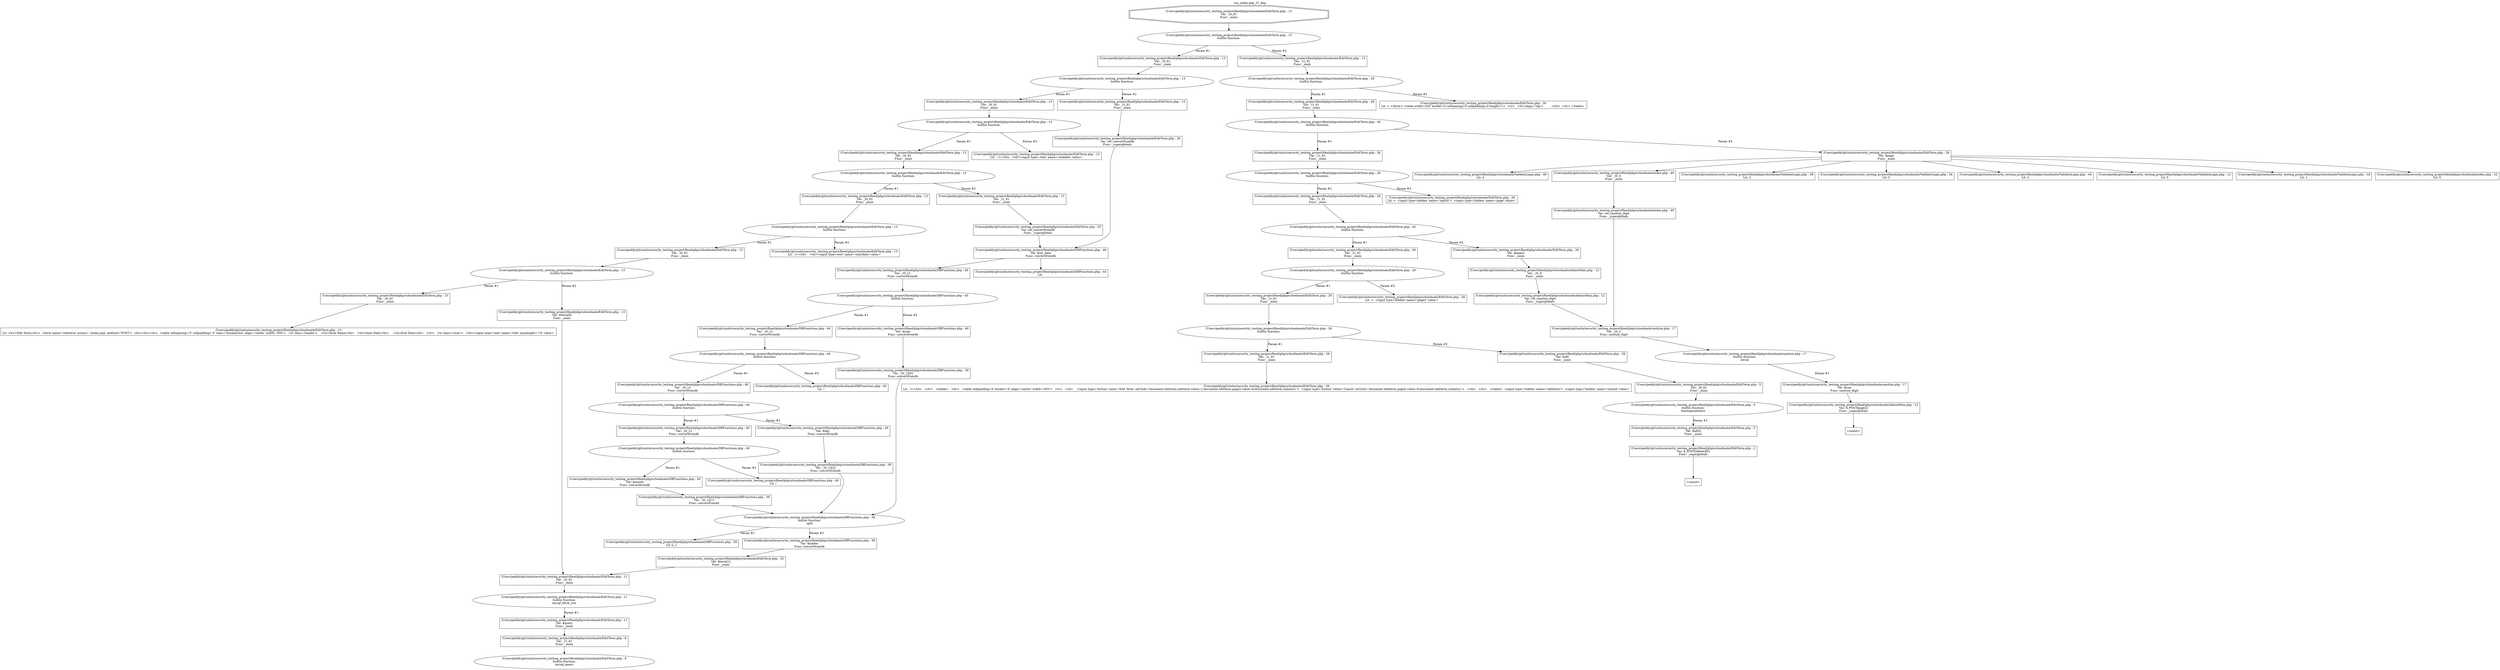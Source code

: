 digraph cfg {
  label="xss_index.php_37_dep";
  labelloc=t;
  n1 [shape=doubleoctagon, label="/Users/peddy/git/unitn/security_testing_project/fixed/php/schoolmate/EditTerm.php : 13\nVar: _t0_61\nFunc: _main\n"];
  n2 [shape=ellipse, label="/Users/peddy/git/unitn/security_testing_project/fixed/php/schoolmate/EditTerm.php : 13\nbuiltin function:\n.\n"];
  n3 [shape=box, label="/Users/peddy/git/unitn/security_testing_project/fixed/php/schoolmate/EditTerm.php : 13\nVar: _t0_61\nFunc: _main\n"];
  n4 [shape=ellipse, label="/Users/peddy/git/unitn/security_testing_project/fixed/php/schoolmate/EditTerm.php : 13\nbuiltin function:\n.\n"];
  n5 [shape=box, label="/Users/peddy/git/unitn/security_testing_project/fixed/php/schoolmate/EditTerm.php : 13\nVar: _t0_61\nFunc: _main\n"];
  n6 [shape=ellipse, label="/Users/peddy/git/unitn/security_testing_project/fixed/php/schoolmate/EditTerm.php : 13\nbuiltin function:\n.\n"];
  n7 [shape=box, label="/Users/peddy/git/unitn/security_testing_project/fixed/php/schoolmate/EditTerm.php : 13\nVar: _t0_61\nFunc: _main\n"];
  n8 [shape=ellipse, label="/Users/peddy/git/unitn/security_testing_project/fixed/php/schoolmate/EditTerm.php : 13\nbuiltin function:\n.\n"];
  n9 [shape=box, label="/Users/peddy/git/unitn/security_testing_project/fixed/php/schoolmate/EditTerm.php : 13\nVar: _t0_61\nFunc: _main\n"];
  n10 [shape=ellipse, label="/Users/peddy/git/unitn/security_testing_project/fixed/php/schoolmate/EditTerm.php : 13\nbuiltin function:\n.\n"];
  n11 [shape=box, label="/Users/peddy/git/unitn/security_testing_project/fixed/php/schoolmate/EditTerm.php : 13\nVar: _t0_61\nFunc: _main\n"];
  n12 [shape=ellipse, label="/Users/peddy/git/unitn/security_testing_project/fixed/php/schoolmate/EditTerm.php : 13\nbuiltin function:\n.\n"];
  n13 [shape=box, label="/Users/peddy/git/unitn/security_testing_project/fixed/php/schoolmate/EditTerm.php : 13\nVar: _t0_61\nFunc: _main\n"];
  n14 [shape=box, label="/Users/peddy/git/unitn/security_testing_project/fixed/php/schoolmate/EditTerm.php : 13\nLit: <h1>Edit Term</h1>  <form name='editterm' action='./index.php' method='POST'>  <br><br><br>  <table cellspacing='0' cellpadding='5' class='dynamiclist' align='center' width='450'>   <tr class='header'>	<th>Term Name</th>	<th>Start Date</th>	<th>End Date</th>   </tr>   <tr class='even'>	<td><input type='text' name='title' maxlength='15' value='\n"];
  n15 [shape=box, label="/Users/peddy/git/unitn/security_testing_project/fixed/php/schoolmate/EditTerm.php : 13\nVar: $term[0]\nFunc: _main\n"];
  n16 [shape=box, label="/Users/peddy/git/unitn/security_testing_project/fixed/php/schoolmate/EditTerm.php : 11\nVar: _t0_61\nFunc: _main\n"];
  n17 [shape=ellipse, label="/Users/peddy/git/unitn/security_testing_project/fixed/php/schoolmate/EditTerm.php : 11\nbuiltin function:\nmysql_fetch_row\n"];
  n18 [shape=box, label="/Users/peddy/git/unitn/security_testing_project/fixed/php/schoolmate/EditTerm.php : 11\nVar: $query\nFunc: _main\n"];
  n19 [shape=box, label="/Users/peddy/git/unitn/security_testing_project/fixed/php/schoolmate/EditTerm.php : 8\nVar: _t1_61\nFunc: _main\n"];
  n20 [shape=ellipse, label="/Users/peddy/git/unitn/security_testing_project/fixed/php/schoolmate/EditTerm.php : 8\nbuiltin function:\nmysql_query\n"];
  n21 [shape=box, label="/Users/peddy/git/unitn/security_testing_project/fixed/php/schoolmate/EditTerm.php : 13\nLit:  /></td>	<td><input type=text' name='startdate' value='\n"];
  n22 [shape=box, label="/Users/peddy/git/unitn/security_testing_project/fixed/php/schoolmate/EditTerm.php : 13\nVar: _t1_61\nFunc: _main\n"];
  n23 [shape=box, label="/Users/peddy/git/unitn/security_testing_project/fixed/php/schoolmate/EditTerm.php : 25\nVar: ret_convertfromdb\nFunc: _superglobals\n"];
  n24 [shape=box, label="/Users/peddy/git/unitn/security_testing_project/fixed/php/schoolmate/DBFunctions.php : 46\nVar: $ret_date\nFunc: convertfromdb\n"];
  n25 [shape=box, label="/Users/peddy/git/unitn/security_testing_project/fixed/php/schoolmate/DBFunctions.php : 40\nVar: _t0_12\nFunc: convertfromdb\n"];
  n26 [shape=ellipse, label="/Users/peddy/git/unitn/security_testing_project/fixed/php/schoolmate/DBFunctions.php : 40\nbuiltin function:\n.\n"];
  n27 [shape=box, label="/Users/peddy/git/unitn/security_testing_project/fixed/php/schoolmate/DBFunctions.php : 40\nVar: _t0_12\nFunc: convertfromdb\n"];
  n28 [shape=ellipse, label="/Users/peddy/git/unitn/security_testing_project/fixed/php/schoolmate/DBFunctions.php : 40\nbuiltin function:\n.\n"];
  n29 [shape=box, label="/Users/peddy/git/unitn/security_testing_project/fixed/php/schoolmate/DBFunctions.php : 40\nVar: _t0_12\nFunc: convertfromdb\n"];
  n30 [shape=ellipse, label="/Users/peddy/git/unitn/security_testing_project/fixed/php/schoolmate/DBFunctions.php : 40\nbuiltin function:\n.\n"];
  n31 [shape=box, label="/Users/peddy/git/unitn/security_testing_project/fixed/php/schoolmate/DBFunctions.php : 40\nVar: _t0_12\nFunc: convertfromdb\n"];
  n32 [shape=ellipse, label="/Users/peddy/git/unitn/security_testing_project/fixed/php/schoolmate/DBFunctions.php : 40\nbuiltin function:\n.\n"];
  n33 [shape=box, label="/Users/peddy/git/unitn/security_testing_project/fixed/php/schoolmate/DBFunctions.php : 40\nVar: $month\nFunc: convertfromdb\n"];
  n34 [shape=box, label="/Users/peddy/git/unitn/security_testing_project/fixed/php/schoolmate/DBFunctions.php : 39\nVar: _t0_12[1]\nFunc: convertfromdb\n"];
  n35 [shape=ellipse, label="/Users/peddy/git/unitn/security_testing_project/fixed/php/schoolmate/DBFunctions.php : 39\nbuiltin function:\nsplit\n"];
  n36 [shape=box, label="/Users/peddy/git/unitn/security_testing_project/fixed/php/schoolmate/DBFunctions.php : 39\nLit: [/.-]\n"];
  n37 [shape=box, label="/Users/peddy/git/unitn/security_testing_project/fixed/php/schoolmate/DBFunctions.php : 39\nVar: $indate\nFunc: convertfromdb\n"];
  n38 [shape=box, label="/Users/peddy/git/unitn/security_testing_project/fixed/php/schoolmate/EditTerm.php : 25\nVar: $term[1]\nFunc: _main\n"];
  n39 [shape=box, label="/Users/peddy/git/unitn/security_testing_project/fixed/php/schoolmate/DBFunctions.php : 40\nLit: /\n"];
  n40 [shape=box, label="/Users/peddy/git/unitn/security_testing_project/fixed/php/schoolmate/DBFunctions.php : 40\nVar: $day\nFunc: convertfromdb\n"];
  n41 [shape=box, label="/Users/peddy/git/unitn/security_testing_project/fixed/php/schoolmate/DBFunctions.php : 39\nVar: _t0_12[2]\nFunc: convertfromdb\n"];
  n42 [shape=box, label="/Users/peddy/git/unitn/security_testing_project/fixed/php/schoolmate/DBFunctions.php : 40\nLit: /\n"];
  n43 [shape=box, label="/Users/peddy/git/unitn/security_testing_project/fixed/php/schoolmate/DBFunctions.php : 40\nVar: $year\nFunc: convertfromdb\n"];
  n44 [shape=box, label="/Users/peddy/git/unitn/security_testing_project/fixed/php/schoolmate/DBFunctions.php : 39\nVar: _t0_12[0]\nFunc: convertfromdb\n"];
  n45 [shape=box, label="/Users/peddy/git/unitn/security_testing_project/fixed/php/schoolmate/DBFunctions.php : 44\nLit: \n"];
  n46 [shape=box, label="/Users/peddy/git/unitn/security_testing_project/fixed/php/schoolmate/EditTerm.php : 13\nLit: ' /></td>	<td><input type='text' name='enddate' value='\n"];
  n47 [shape=box, label="/Users/peddy/git/unitn/security_testing_project/fixed/php/schoolmate/EditTerm.php : 13\nVar: _t1_61\nFunc: _main\n"];
  n48 [shape=box, label="/Users/peddy/git/unitn/security_testing_project/fixed/php/schoolmate/EditTerm.php : 26\nVar: ret_convertfromdb\nFunc: _superglobals\n"];
  n49 [shape=box, label="/Users/peddy/git/unitn/security_testing_project/fixed/php/schoolmate/EditTerm.php : 13\nVar: _t1_61\nFunc: _main\n"];
  n50 [shape=ellipse, label="/Users/peddy/git/unitn/security_testing_project/fixed/php/schoolmate/EditTerm.php : 26\nbuiltin function:\n.\n"];
  n51 [shape=box, label="/Users/peddy/git/unitn/security_testing_project/fixed/php/schoolmate/EditTerm.php : 26\nVar: _t1_61\nFunc: _main\n"];
  n52 [shape=ellipse, label="/Users/peddy/git/unitn/security_testing_project/fixed/php/schoolmate/EditTerm.php : 26\nbuiltin function:\n.\n"];
  n53 [shape=box, label="/Users/peddy/git/unitn/security_testing_project/fixed/php/schoolmate/EditTerm.php : 26\nVar: _t1_61\nFunc: _main\n"];
  n54 [shape=ellipse, label="/Users/peddy/git/unitn/security_testing_project/fixed/php/schoolmate/EditTerm.php : 26\nbuiltin function:\n.\n"];
  n55 [shape=box, label="/Users/peddy/git/unitn/security_testing_project/fixed/php/schoolmate/EditTerm.php : 26\nVar: _t1_61\nFunc: _main\n"];
  n56 [shape=ellipse, label="/Users/peddy/git/unitn/security_testing_project/fixed/php/schoolmate/EditTerm.php : 26\nbuiltin function:\n.\n"];
  n57 [shape=box, label="/Users/peddy/git/unitn/security_testing_project/fixed/php/schoolmate/EditTerm.php : 26\nVar: _t1_61\nFunc: _main\n"];
  n58 [shape=ellipse, label="/Users/peddy/git/unitn/security_testing_project/fixed/php/schoolmate/EditTerm.php : 26\nbuiltin function:\n.\n"];
  n59 [shape=box, label="/Users/peddy/git/unitn/security_testing_project/fixed/php/schoolmate/EditTerm.php : 26\nVar: _t1_61\nFunc: _main\n"];
  n60 [shape=ellipse, label="/Users/peddy/git/unitn/security_testing_project/fixed/php/schoolmate/EditTerm.php : 26\nbuiltin function:\n.\n"];
  n61 [shape=box, label="/Users/peddy/git/unitn/security_testing_project/fixed/php/schoolmate/EditTerm.php : 26\nVar: _t1_61\nFunc: _main\n"];
  n62 [shape=box, label="/Users/peddy/git/unitn/security_testing_project/fixed/php/schoolmate/EditTerm.php : 26\nLit:  /></td>   </tr>   </table>   <br>   <table cellpadding=0' border='0' align='center' width='450'>   <tr>   <td>	<input type='button' value='Edit Term' onClick='document.editterm.editterm.value=1;document.editterm.page2.value=6;document.editterm.submit();'>	<input type='button' value='Cancel' onClick='document.editterm.page2.value=6;document.editterm.submit();'>   </td>   </tr>   </table>  <input type='hidden' name='editterm'>  <input type='hidden' name='termid' value='\n"];
  n63 [shape=box, label="/Users/peddy/git/unitn/security_testing_project/fixed/php/schoolmate/EditTerm.php : 26\nVar: $id0\nFunc: _main\n"];
  n64 [shape=box, label="/Users/peddy/git/unitn/security_testing_project/fixed/php/schoolmate/EditTerm.php : 5\nVar: _t0_61\nFunc: _main\n"];
  n65 [shape=ellipse, label="/Users/peddy/git/unitn/security_testing_project/fixed/php/schoolmate/EditTerm.php : 5\nbuiltin function:\nhtmlspecialchars\n"];
  n66 [shape=box, label="/Users/peddy/git/unitn/security_testing_project/fixed/php/schoolmate/EditTerm.php : 5\nVar: $id[0]\nFunc: _main\n"];
  n67 [shape=box, label="/Users/peddy/git/unitn/security_testing_project/fixed/php/schoolmate/EditTerm.php : 2\nVar: $_POST[delete][0]\nFunc: _superglobals\n"];
  n68 [shape=box, label="<uninit>"];
  n69 [shape=box, label="/Users/peddy/git/unitn/security_testing_project/fixed/php/schoolmate/EditTerm.php : 26\nLit: >  <input type=hidden' name='page2' value='\n"];
  n70 [shape=box, label="/Users/peddy/git/unitn/security_testing_project/fixed/php/schoolmate/EditTerm.php : 26\nVar: $page2\nFunc: _main\n"];
  n71 [shape=box, label="/Users/peddy/git/unitn/security_testing_project/fixed/php/schoolmate/AdminMain.php : 12\nVar: _t0_9\nFunc: _main\n"];
  n72 [shape=box, label="/Users/peddy/git/unitn/security_testing_project/fixed/php/schoolmate/AdminMain.php : 12\nVar: ret_sanitize_digit\nFunc: _superglobals\n"];
  n73 [shape=box, label="/Users/peddy/git/unitn/security_testing_project/fixed/php/schoolmate/sanitize.php : 17\nVar: _t0_2\nFunc: sanitize_digit\n"];
  n74 [shape=ellipse, label="/Users/peddy/git/unitn/security_testing_project/fixed/php/schoolmate/sanitize.php : 17\nbuiltin function:\nintval\n"];
  n75 [shape=box, label="/Users/peddy/git/unitn/security_testing_project/fixed/php/schoolmate/sanitize.php : 17\nVar: $raw\nFunc: sanitize_digit\n"];
  n76 [shape=box, label="/Users/peddy/git/unitn/security_testing_project/fixed/php/schoolmate/AdminMain.php : 12\nVar: $_POST[page2]\nFunc: _superglobals\n"];
  n77 [shape=box, label="<uninit>"];
  n78 [shape=box, label="/Users/peddy/git/unitn/security_testing_project/fixed/php/schoolmate/EditTerm.php : 26\nLit: >  <input type=hidden' name='logout'>  <input type='hidden' name='page' value='\n"];
  n79 [shape=box, label="/Users/peddy/git/unitn/security_testing_project/fixed/php/schoolmate/EditTerm.php : 26\nVar: $page\nFunc: _main\n"];
  n80 [shape=box, label="/Users/peddy/git/unitn/security_testing_project/fixed/php/schoolmate/ValidateLogin.php : 49\nLit: 4\n"];
  n81 [shape=box, label="/Users/peddy/git/unitn/security_testing_project/fixed/php/schoolmate/index.php : 40\nVar: _t0_0\nFunc: _main\n"];
  n82 [shape=box, label="/Users/peddy/git/unitn/security_testing_project/fixed/php/schoolmate/index.php : 40\nVar: ret_sanitize_digit\nFunc: _superglobals\n"];
  n83 [shape=box, label="/Users/peddy/git/unitn/security_testing_project/fixed/php/schoolmate/ValidateLogin.php : 39\nLit: 2\n"];
  n84 [shape=box, label="/Users/peddy/git/unitn/security_testing_project/fixed/php/schoolmate/ValidateLogin.php : 54\nLit: 5\n"];
  n85 [shape=box, label="/Users/peddy/git/unitn/security_testing_project/fixed/php/schoolmate/ValidateLogin.php : 44\nLit: 2\n"];
  n86 [shape=box, label="/Users/peddy/git/unitn/security_testing_project/fixed/php/schoolmate/ValidateLogin.php : 12\nLit: 0\n"];
  n87 [shape=box, label="/Users/peddy/git/unitn/security_testing_project/fixed/php/schoolmate/ValidateLogin.php : 34\nLit: 1\n"];
  n88 [shape=box, label="/Users/peddy/git/unitn/security_testing_project/fixed/php/schoolmate/index.php : 52\nLit: 0\n"];
  n89 [shape=box, label="/Users/peddy/git/unitn/security_testing_project/fixed/php/schoolmate/EditTerm.php : 26\nLit: > </form> <table width=520' border=0 cellspacing=0 cellpadding=0 height=1>  <tr>   <td valign='top'>	&nbsp;   </td>  </tr> </table> \n"];
  n1 -> n2;
  n3 -> n4;
  n5 -> n6;
  n7 -> n8;
  n9 -> n10;
  n11 -> n12;
  n13 -> n14;
  n12 -> n13[label="Param #1"];
  n12 -> n15[label="Param #2"];
  n16 -> n17;
  n19 -> n20;
  n18 -> n19;
  n17 -> n18[label="Param #1"];
  n15 -> n16;
  n10 -> n11[label="Param #1"];
  n10 -> n21[label="Param #2"];
  n8 -> n9[label="Param #1"];
  n8 -> n22[label="Param #2"];
  n25 -> n26;
  n27 -> n28;
  n29 -> n30;
  n31 -> n32;
  n34 -> n35;
  n35 -> n36[label="Param #1"];
  n35 -> n37[label="Param #2"];
  n38 -> n16;
  n37 -> n38;
  n33 -> n34;
  n32 -> n33[label="Param #1"];
  n32 -> n39[label="Param #2"];
  n30 -> n31[label="Param #1"];
  n30 -> n40[label="Param #2"];
  n41 -> n35;
  n40 -> n41;
  n28 -> n29[label="Param #1"];
  n28 -> n42[label="Param #2"];
  n26 -> n27[label="Param #1"];
  n26 -> n43[label="Param #2"];
  n44 -> n35;
  n43 -> n44;
  n24 -> n25;
  n24 -> n45;
  n23 -> n24;
  n22 -> n23;
  n6 -> n7[label="Param #1"];
  n6 -> n46[label="Param #2"];
  n4 -> n5[label="Param #1"];
  n4 -> n47[label="Param #2"];
  n48 -> n24;
  n47 -> n48;
  n2 -> n3[label="Param #1"];
  n2 -> n49[label="Param #2"];
  n49 -> n50;
  n51 -> n52;
  n53 -> n54;
  n55 -> n56;
  n57 -> n58;
  n59 -> n60;
  n61 -> n62;
  n60 -> n61[label="Param #1"];
  n60 -> n63[label="Param #2"];
  n64 -> n65;
  n67 -> n68;
  n66 -> n67;
  n65 -> n66[label="Param #1"];
  n63 -> n64;
  n58 -> n59[label="Param #1"];
  n58 -> n69[label="Param #2"];
  n56 -> n57[label="Param #1"];
  n56 -> n70[label="Param #2"];
  n73 -> n74;
  n76 -> n77;
  n75 -> n76;
  n74 -> n75[label="Param #1"];
  n72 -> n73;
  n71 -> n72;
  n70 -> n71;
  n54 -> n55[label="Param #1"];
  n54 -> n78[label="Param #2"];
  n52 -> n53[label="Param #1"];
  n52 -> n79[label="Param #2"];
  n79 -> n80;
  n79 -> n81;
  n79 -> n83;
  n79 -> n84;
  n79 -> n85;
  n79 -> n86;
  n79 -> n87;
  n79 -> n88;
  n82 -> n73;
  n81 -> n82;
  n50 -> n51[label="Param #1"];
  n50 -> n89[label="Param #2"];
}
